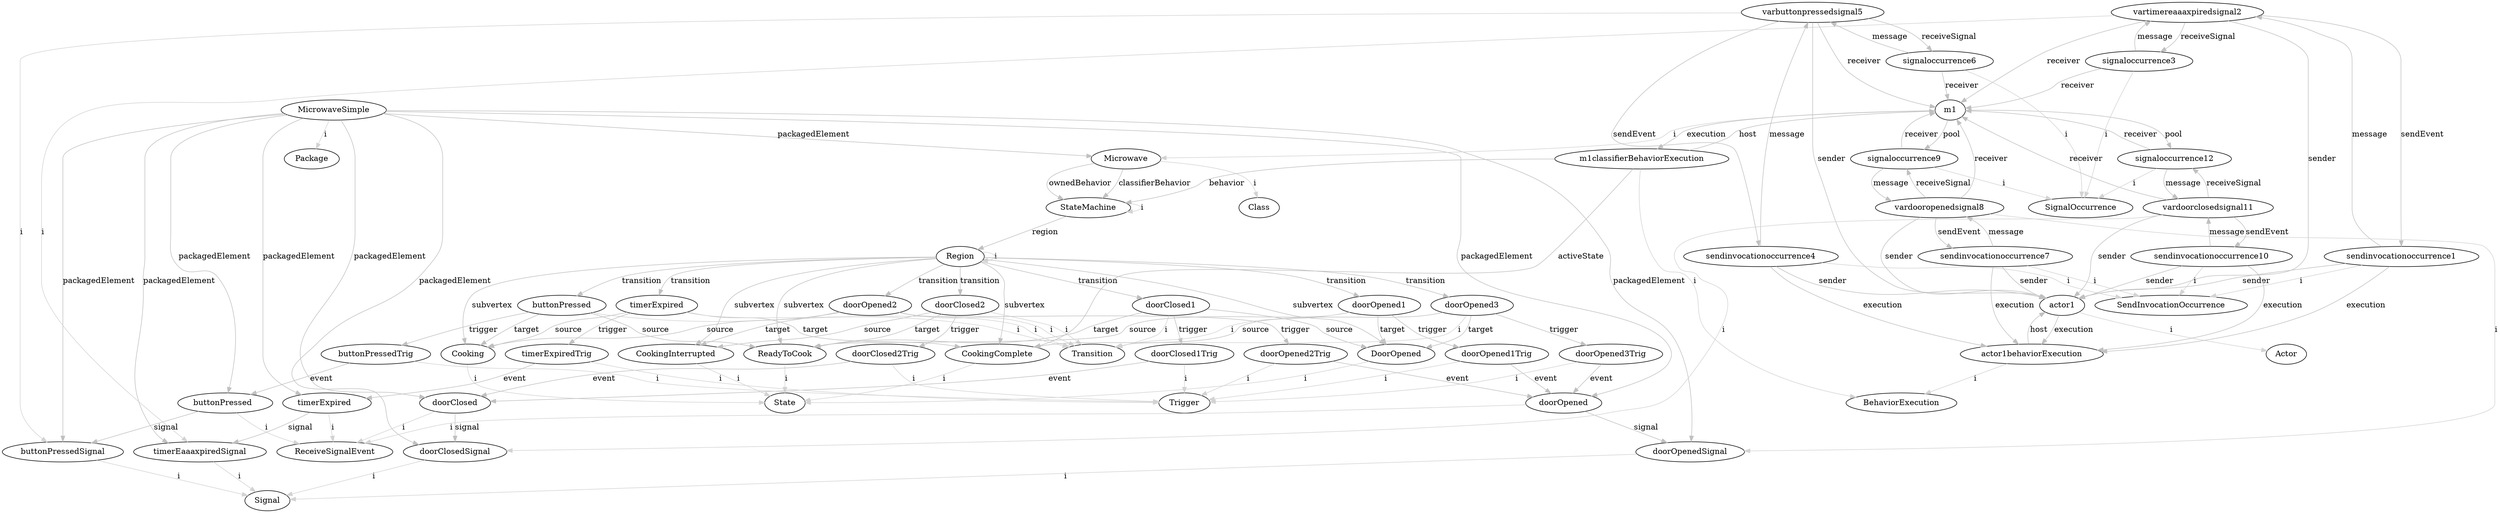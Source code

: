 digraph umlMetamodel {
	"MicrowaveSimple" -> "Package" [label="i", color="lightgrey"]
	"MicrowaveSimple" -> "Microwave" [label="packagedElement", color="grey"]
	"Microwave" -> "Class" [label="i", color="lightgrey"]
	"Microwave" -> "StateMachine" [label="classifierBehavior", color="grey"]
	"Microwave" -> "StateMachine" [label="ownedBehavior", color="grey"]
	"StateMachine" -> "StateMachine" [label="i", color="lightgrey"]
	"StateMachine" -> "Region" [label="region", color="grey"]
	"Region" -> "Region" [label="i", color="lightgrey"]
	"Region" -> "DoorOpened" [label="subvertex", color="grey"]
	"DoorOpened" -> "State" [label="i", color="lightgrey"]
	"Region" -> "ReadyToCook" [label="subvertex", color="grey"]
	"ReadyToCook" -> "State" [label="i", color="lightgrey"]
	"Region" -> "Cooking" [label="subvertex", color="grey"]
	"Cooking" -> "State" [label="i", color="lightgrey"]
	"Region" -> "CookingInterrupted" [label="subvertex", color="grey"]
	"CookingInterrupted" -> "State" [label="i", color="lightgrey"]
	"Region" -> "CookingComplete" [label="subvertex", color="grey"]
	"CookingComplete" -> "State" [label="i", color="lightgrey"]
	"Region" -> "doorClosed1" [label="transition", color="grey"]
	"doorClosed1" -> "Transition" [label="i", color="lightgrey"]
	"doorClosed1" -> "DoorOpened" [label="source", color="grey"]
	"doorClosed1" -> "ReadyToCook" [label="target", color="grey"]
	"doorClosed1" -> "doorClosed1Trig" [label="trigger", color="grey"]
	"doorClosed1Trig" -> "Trigger" [label="i", color="lightgrey"]
	"doorClosed1Trig" -> "doorClosed" [label="event", color="grey"]
	"Region" -> "doorOpened1" [label="transition", color="grey"]
	"doorOpened1" -> "Transition" [label="i", color="lightgrey"]
	"doorOpened1" -> "ReadyToCook" [label="source", color="grey"]
	"doorOpened1" -> "DoorOpened" [label="target", color="grey"]
	"doorOpened1" -> "doorOpened1Trig" [label="trigger", color="grey"]
	"doorOpened1Trig" -> "Trigger" [label="i", color="lightgrey"]
	"doorOpened1Trig" -> "doorOpened" [label="event", color="grey"]
	"Region" -> "buttonPressed" [label="transition", color="grey"]
	"buttonPressed" -> "Transition" [label="i", color="lightgrey"]
	"buttonPressed" -> "ReadyToCook" [label="source", color="grey"]
	"buttonPressed" -> "Cooking" [label="target", color="grey"]
	"buttonPressedTrig" -> "Trigger" [label="i", color="lightgrey"]
	"Region" -> "doorClosed2" [label="transition", color="grey"]
	"doorClosed2" -> "Transition" [label="i", color="lightgrey"]
	"doorClosed2" -> "CookingInterrupted" [label="source", color="grey"]
	"doorClosed2" -> "ReadyToCook" [label="target", color="grey"]
	"doorClosed2" -> "doorClosed2Trig" [label="trigger", color="grey"]
	"doorClosed2Trig" -> "Trigger" [label="i", color="lightgrey"]
	"doorClosed2Trig" -> "doorClosed" [label="event", color="grey"]
	"Region" -> "doorOpened2" [label="transition", color="grey"]
	"doorOpened2" -> "Transition" [label="i", color="lightgrey"]
	"doorOpened2" -> "Cooking" [label="source", color="grey"]
	"doorOpened2" -> "CookingInterrupted" [label="target", color="grey"]
	"doorOpened2" -> "doorOpened2Trig" [label="trigger", color="grey"]
	"doorOpened2Trig" -> "Trigger" [label="i", color="lightgrey"]
	"doorOpened2Trig" -> "doorOpened" [label="event", color="grey"]
	"Region" -> "timerExpired" [label="transition", color="grey"]
	"timerExpired" -> "Transition" [label="i", color="lightgrey"]
	"timerExpired" -> "Cooking" [label="source", color="grey"]
	"timerExpired" -> "CookingComplete" [label="target", color="grey"]
	"timerExpiredTrig" -> "Trigger" [label="i", color="lightgrey"]
	"Region" -> "doorOpened3" [label="transition", color="grey"]
	"doorOpened3" -> "Transition" [label="i", color="lightgrey"]
	"doorOpened3" -> "CookingComplete" [label="source", color="grey"]
	"doorOpened3" -> "DoorOpened" [label="target", color="grey"]
	"doorOpened3" -> "doorOpened3Trig" [label="trigger", color="grey"]
	"doorOpened3Trig" -> "Trigger" [label="i", color="lightgrey"]
	"doorOpened3Trig" -> "doorOpened" [label="event", color="grey"]
	"MicrowaveSimple" -> "doorClosedSignal" [label="packagedElement", color="grey"]
	"doorClosedSignal" -> "Signal" [label="i", color="lightgrey"]
	"MicrowaveSimple" -> "doorOpenedSignal" [label="packagedElement", color="grey"]
	"doorOpenedSignal" -> "Signal" [label="i", color="lightgrey"]
	"MicrowaveSimple" -> "timerEaaaxpiredSignal" [label="packagedElement", color="grey"]
	"timerEaaaxpiredSignal" -> "Signal" [label="i", color="lightgrey"]
	"MicrowaveSimple" -> "buttonPressedSignal" [label="packagedElement", color="grey"]
	"buttonPressedSignal" -> "Signal" [label="i", color="lightgrey"]
	"MicrowaveSimple" -> "timerExpired  " [label="packagedElement", color="grey"]
	"timerExpired  " -> "ReceiveSignalEvent" [label="i", color="lightgrey"]
	"timerExpired  " -> "timerEaaaxpiredSignal" [label="signal", color="grey"]
	"MicrowaveSimple" -> "buttonPressed  " [label="packagedElement", color="grey"]
	"buttonPressed  " -> "ReceiveSignalEvent" [label="i", color="lightgrey"]
	"buttonPressed  " -> "buttonPressedSignal" [label="signal", color="grey"]
	"MicrowaveSimple" -> "doorClosed" [label="packagedElement", color="grey"]
	"doorClosed" -> "ReceiveSignalEvent" [label="i", color="lightgrey"]
	"doorClosed" -> "doorClosedSignal" [label="signal", color="grey"]
	"MicrowaveSimple" -> "doorOpened" [label="packagedElement", color="grey"]
	"doorOpened" -> "ReceiveSignalEvent" [label="i", color="lightgrey"]
	"doorOpened" -> "doorOpenedSignal" [label="signal", color="grey"]
	"m1" -> "Microwave" [label="i", color="lightgrey"]
	"m1classifierBehaviorExecution" -> "BehaviorExecution" [label="i", color="lightgrey"]
	"m1" -> "m1classifierBehaviorExecution" [label="execution", color="grey"]
	"m1classifierBehaviorExecution" -> "m1" [label="host", color="grey"]
	"m1classifierBehaviorExecution" -> "StateMachine" [label="behavior", color="grey"]
	"actor1" -> "Actor" [label="i", color="lightgrey"]
	"actor1behaviorExecution" -> "BehaviorExecution" [label="i", color="lightgrey"]
	"actor1" -> "actor1behaviorExecution" [label="execution", color="grey"]
	"actor1behaviorExecution" -> "actor1" [label="host", color="grey"]
	"sendinvocationoccurrence1" -> "SendInvocationOccurrence" [label="i", color="lightgrey"]
	"sendinvocationoccurrence1" -> "vartimereaaaxpiredsignal2" [label="message", color="grey"]
	"vartimereaaaxpiredsignal2" -> "sendinvocationoccurrence1" [label="sendEvent", color="grey"]
	"vartimereaaaxpiredsignal2" -> "signaloccurrence3" [label="receiveSignal", color="grey"]
	"signaloccurrence3" -> "vartimereaaaxpiredsignal2" [label="message", color="grey"]
	"signaloccurrence3" -> "SignalOccurrence" [label="i", color="lightgrey"]
	"vartimereaaaxpiredsignal2" -> "timerEaaaxpiredSignal" [label="i", color="lightgrey"]
	"signaloccurrence3" -> "m1" [label="receiver", color="grey"]
	"vartimereaaaxpiredsignal2" -> "actor1" [label="sender", color="grey"]
	"sendinvocationoccurrence1" -> "actor1" [label="sender", color="grey"]
	"vartimereaaaxpiredsignal2" -> "m1" [label="receiver", color="grey"]
	"sendinvocationoccurrence1" -> "actor1behaviorExecution" [label="execution", color="grey"]
	"sendinvocationoccurrence4" -> "SendInvocationOccurrence" [label="i", color="lightgrey"]
	"sendinvocationoccurrence4" -> "varbuttonpressedsignal5" [label="message", color="grey"]
	"varbuttonpressedsignal5" -> "sendinvocationoccurrence4" [label="sendEvent", color="grey"]
	"varbuttonpressedsignal5" -> "signaloccurrence6" [label="receiveSignal", color="grey"]
	"signaloccurrence6" -> "varbuttonpressedsignal5" [label="message", color="grey"]
	"signaloccurrence6" -> "SignalOccurrence" [label="i", color="lightgrey"]
	"varbuttonpressedsignal5" -> "buttonPressedSignal" [label="i", color="lightgrey"]
	"signaloccurrence6" -> "m1" [label="receiver", color="grey"]
	"varbuttonpressedsignal5" -> "actor1" [label="sender", color="grey"]
	"sendinvocationoccurrence4" -> "actor1" [label="sender", color="grey"]
	"varbuttonpressedsignal5" -> "m1" [label="receiver", color="grey"]
	"sendinvocationoccurrence4" -> "actor1behaviorExecution" [label="execution", color="grey"]
	"sendinvocationoccurrence7" -> "SendInvocationOccurrence" [label="i", color="lightgrey"]
	"sendinvocationoccurrence7" -> "vardooropenedsignal8" [label="message", color="grey"]
	"vardooropenedsignal8" -> "sendinvocationoccurrence7" [label="sendEvent", color="grey"]
	"vardooropenedsignal8" -> "signaloccurrence9" [label="receiveSignal", color="grey"]
	"signaloccurrence9" -> "vardooropenedsignal8" [label="message", color="grey"]
	"signaloccurrence9" -> "SignalOccurrence" [label="i", color="lightgrey"]
	"vardooropenedsignal8" -> "doorOpenedSignal" [label="i", color="lightgrey"]
	"signaloccurrence9" -> "m1" [label="receiver", color="grey"]
	"m1" -> "signaloccurrence9" [label="pool", color="grey"]
	"vardooropenedsignal8" -> "actor1" [label="sender", color="grey"]
	"sendinvocationoccurrence7" -> "actor1" [label="sender", color="grey"]
	"vardooropenedsignal8" -> "m1" [label="receiver", color="grey"]
	"sendinvocationoccurrence7" -> "actor1behaviorExecution" [label="execution", color="grey"]
	"sendinvocationoccurrence10" -> "SendInvocationOccurrence" [label="i", color="lightgrey"]
	"sendinvocationoccurrence10" -> "vardoorclosedsignal11" [label="message", color="grey"]
	"vardoorclosedsignal11" -> "sendinvocationoccurrence10" [label="sendEvent", color="grey"]
	"vardoorclosedsignal11" -> "signaloccurrence12" [label="receiveSignal", color="grey"]
	"signaloccurrence12" -> "vardoorclosedsignal11" [label="message", color="grey"]
	"signaloccurrence12" -> "SignalOccurrence" [label="i", color="lightgrey"]
	"vardoorclosedsignal11" -> "doorClosedSignal" [label="i", color="lightgrey"]
	"signaloccurrence12" -> "m1" [label="receiver", color="grey"]
	"m1" -> "signaloccurrence12" [label="pool", color="grey"]
	"vardoorclosedsignal11" -> "actor1" [label="sender", color="grey"]
	"sendinvocationoccurrence10" -> "actor1" [label="sender", color="grey"]
	"vardoorclosedsignal11" -> "m1" [label="receiver", color="grey"]
	"sendinvocationoccurrence10" -> "actor1behaviorExecution" [label="execution", color="grey"]
	"buttonPressedTrig" -> "buttonPressed  " [label="event", color="grey"]
	"buttonPressed" -> "buttonPressedTrig" [label="trigger", color="grey"]
	"timerExpiredTrig" -> "timerExpired  " [label="event", color="grey"]
	"timerExpired" -> "timerExpiredTrig" [label="trigger", color="grey"]
	"m1classifierBehaviorExecution" -> "CookingComplete" [label="activeState", color="grey"]
}
